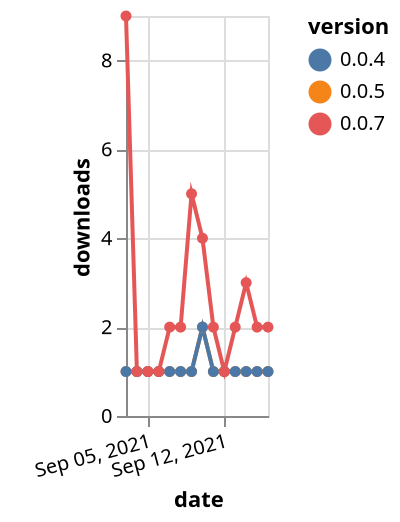 {"$schema": "https://vega.github.io/schema/vega-lite/v5.json", "description": "A simple bar chart with embedded data.", "data": {"values": [{"date": "2021-09-03", "total": 308, "delta": 1, "version": "0.0.5"}, {"date": "2021-09-04", "total": 309, "delta": 1, "version": "0.0.5"}, {"date": "2021-09-05", "total": 310, "delta": 1, "version": "0.0.5"}, {"date": "2021-09-06", "total": 311, "delta": 1, "version": "0.0.5"}, {"date": "2021-09-07", "total": 312, "delta": 1, "version": "0.0.5"}, {"date": "2021-09-08", "total": 313, "delta": 1, "version": "0.0.5"}, {"date": "2021-09-09", "total": 314, "delta": 1, "version": "0.0.5"}, {"date": "2021-09-10", "total": 316, "delta": 2, "version": "0.0.5"}, {"date": "2021-09-11", "total": 317, "delta": 1, "version": "0.0.5"}, {"date": "2021-09-12", "total": 318, "delta": 1, "version": "0.0.5"}, {"date": "2021-09-13", "total": 319, "delta": 1, "version": "0.0.5"}, {"date": "2021-09-14", "total": 320, "delta": 1, "version": "0.0.5"}, {"date": "2021-09-15", "total": 321, "delta": 1, "version": "0.0.5"}, {"date": "2021-09-16", "total": 322, "delta": 1, "version": "0.0.5"}, {"date": "2021-09-03", "total": 135, "delta": 1, "version": "0.0.4"}, {"date": "2021-09-04", "total": 136, "delta": 1, "version": "0.0.4"}, {"date": "2021-09-05", "total": 137, "delta": 1, "version": "0.0.4"}, {"date": "2021-09-06", "total": 138, "delta": 1, "version": "0.0.4"}, {"date": "2021-09-07", "total": 139, "delta": 1, "version": "0.0.4"}, {"date": "2021-09-08", "total": 140, "delta": 1, "version": "0.0.4"}, {"date": "2021-09-09", "total": 141, "delta": 1, "version": "0.0.4"}, {"date": "2021-09-10", "total": 143, "delta": 2, "version": "0.0.4"}, {"date": "2021-09-11", "total": 144, "delta": 1, "version": "0.0.4"}, {"date": "2021-09-12", "total": 145, "delta": 1, "version": "0.0.4"}, {"date": "2021-09-13", "total": 146, "delta": 1, "version": "0.0.4"}, {"date": "2021-09-14", "total": 147, "delta": 1, "version": "0.0.4"}, {"date": "2021-09-15", "total": 148, "delta": 1, "version": "0.0.4"}, {"date": "2021-09-16", "total": 149, "delta": 1, "version": "0.0.4"}, {"date": "2021-09-03", "total": 112, "delta": 9, "version": "0.0.7"}, {"date": "2021-09-04", "total": 113, "delta": 1, "version": "0.0.7"}, {"date": "2021-09-05", "total": 114, "delta": 1, "version": "0.0.7"}, {"date": "2021-09-06", "total": 115, "delta": 1, "version": "0.0.7"}, {"date": "2021-09-07", "total": 117, "delta": 2, "version": "0.0.7"}, {"date": "2021-09-08", "total": 119, "delta": 2, "version": "0.0.7"}, {"date": "2021-09-09", "total": 124, "delta": 5, "version": "0.0.7"}, {"date": "2021-09-10", "total": 128, "delta": 4, "version": "0.0.7"}, {"date": "2021-09-11", "total": 130, "delta": 2, "version": "0.0.7"}, {"date": "2021-09-12", "total": 131, "delta": 1, "version": "0.0.7"}, {"date": "2021-09-13", "total": 133, "delta": 2, "version": "0.0.7"}, {"date": "2021-09-14", "total": 136, "delta": 3, "version": "0.0.7"}, {"date": "2021-09-15", "total": 138, "delta": 2, "version": "0.0.7"}, {"date": "2021-09-16", "total": 140, "delta": 2, "version": "0.0.7"}]}, "width": "container", "mark": {"type": "line", "point": {"filled": true}}, "encoding": {"x": {"field": "date", "type": "temporal", "timeUnit": "yearmonthdate", "title": "date", "axis": {"labelAngle": -15}}, "y": {"field": "delta", "type": "quantitative", "title": "downloads"}, "color": {"field": "version", "type": "nominal"}, "tooltip": {"field": "delta"}}}